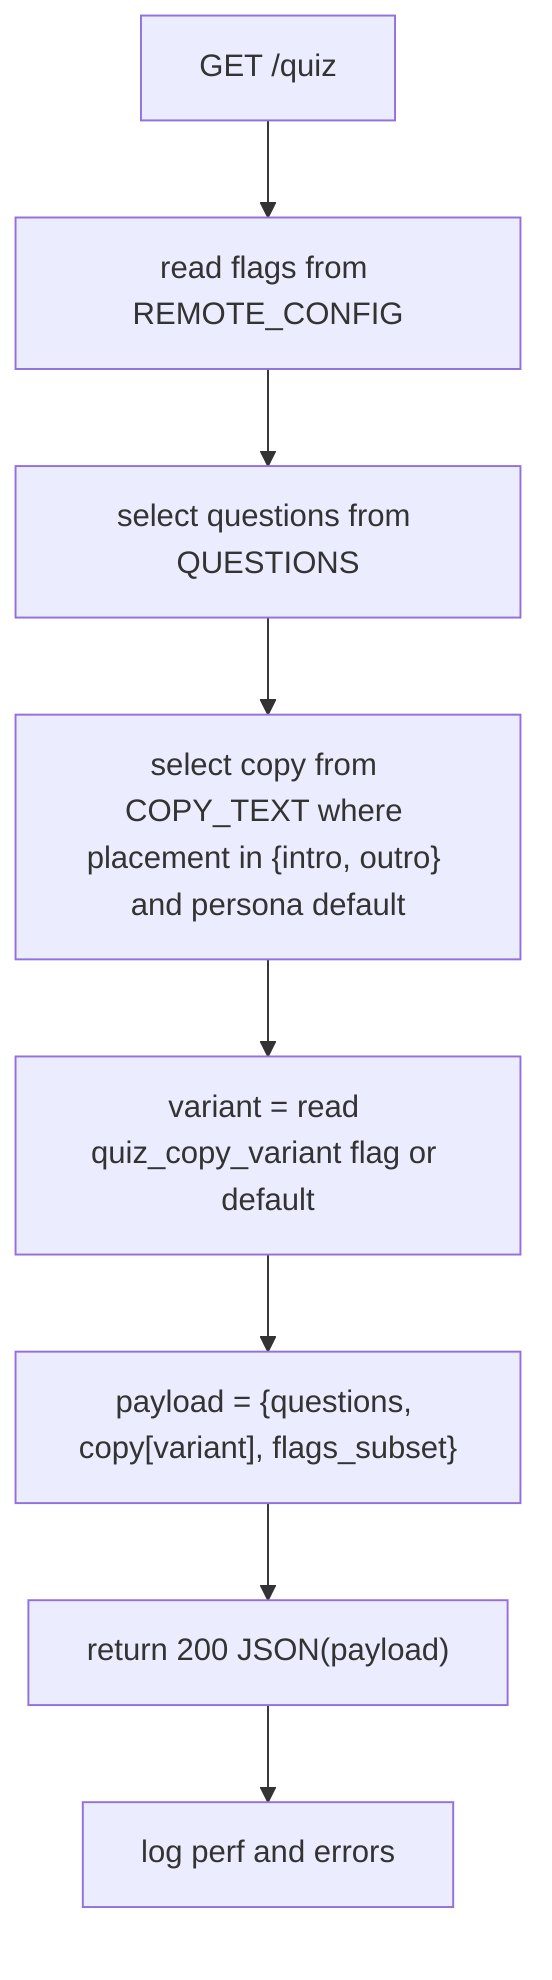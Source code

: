 flowchart TD
  A["GET /quiz"] --> B["read flags from REMOTE_CONFIG"]
  B --> C["select questions from QUESTIONS"]
  C --> D["select copy from COPY_TEXT where placement in {intro, outro} and persona default"]
  D --> E["variant = read quiz_copy_variant flag or default"]
  E --> F["payload = {questions, copy[variant], flags_subset}"]
  F --> G["return 200 JSON(payload)"]
  G --> H["log perf and errors"]